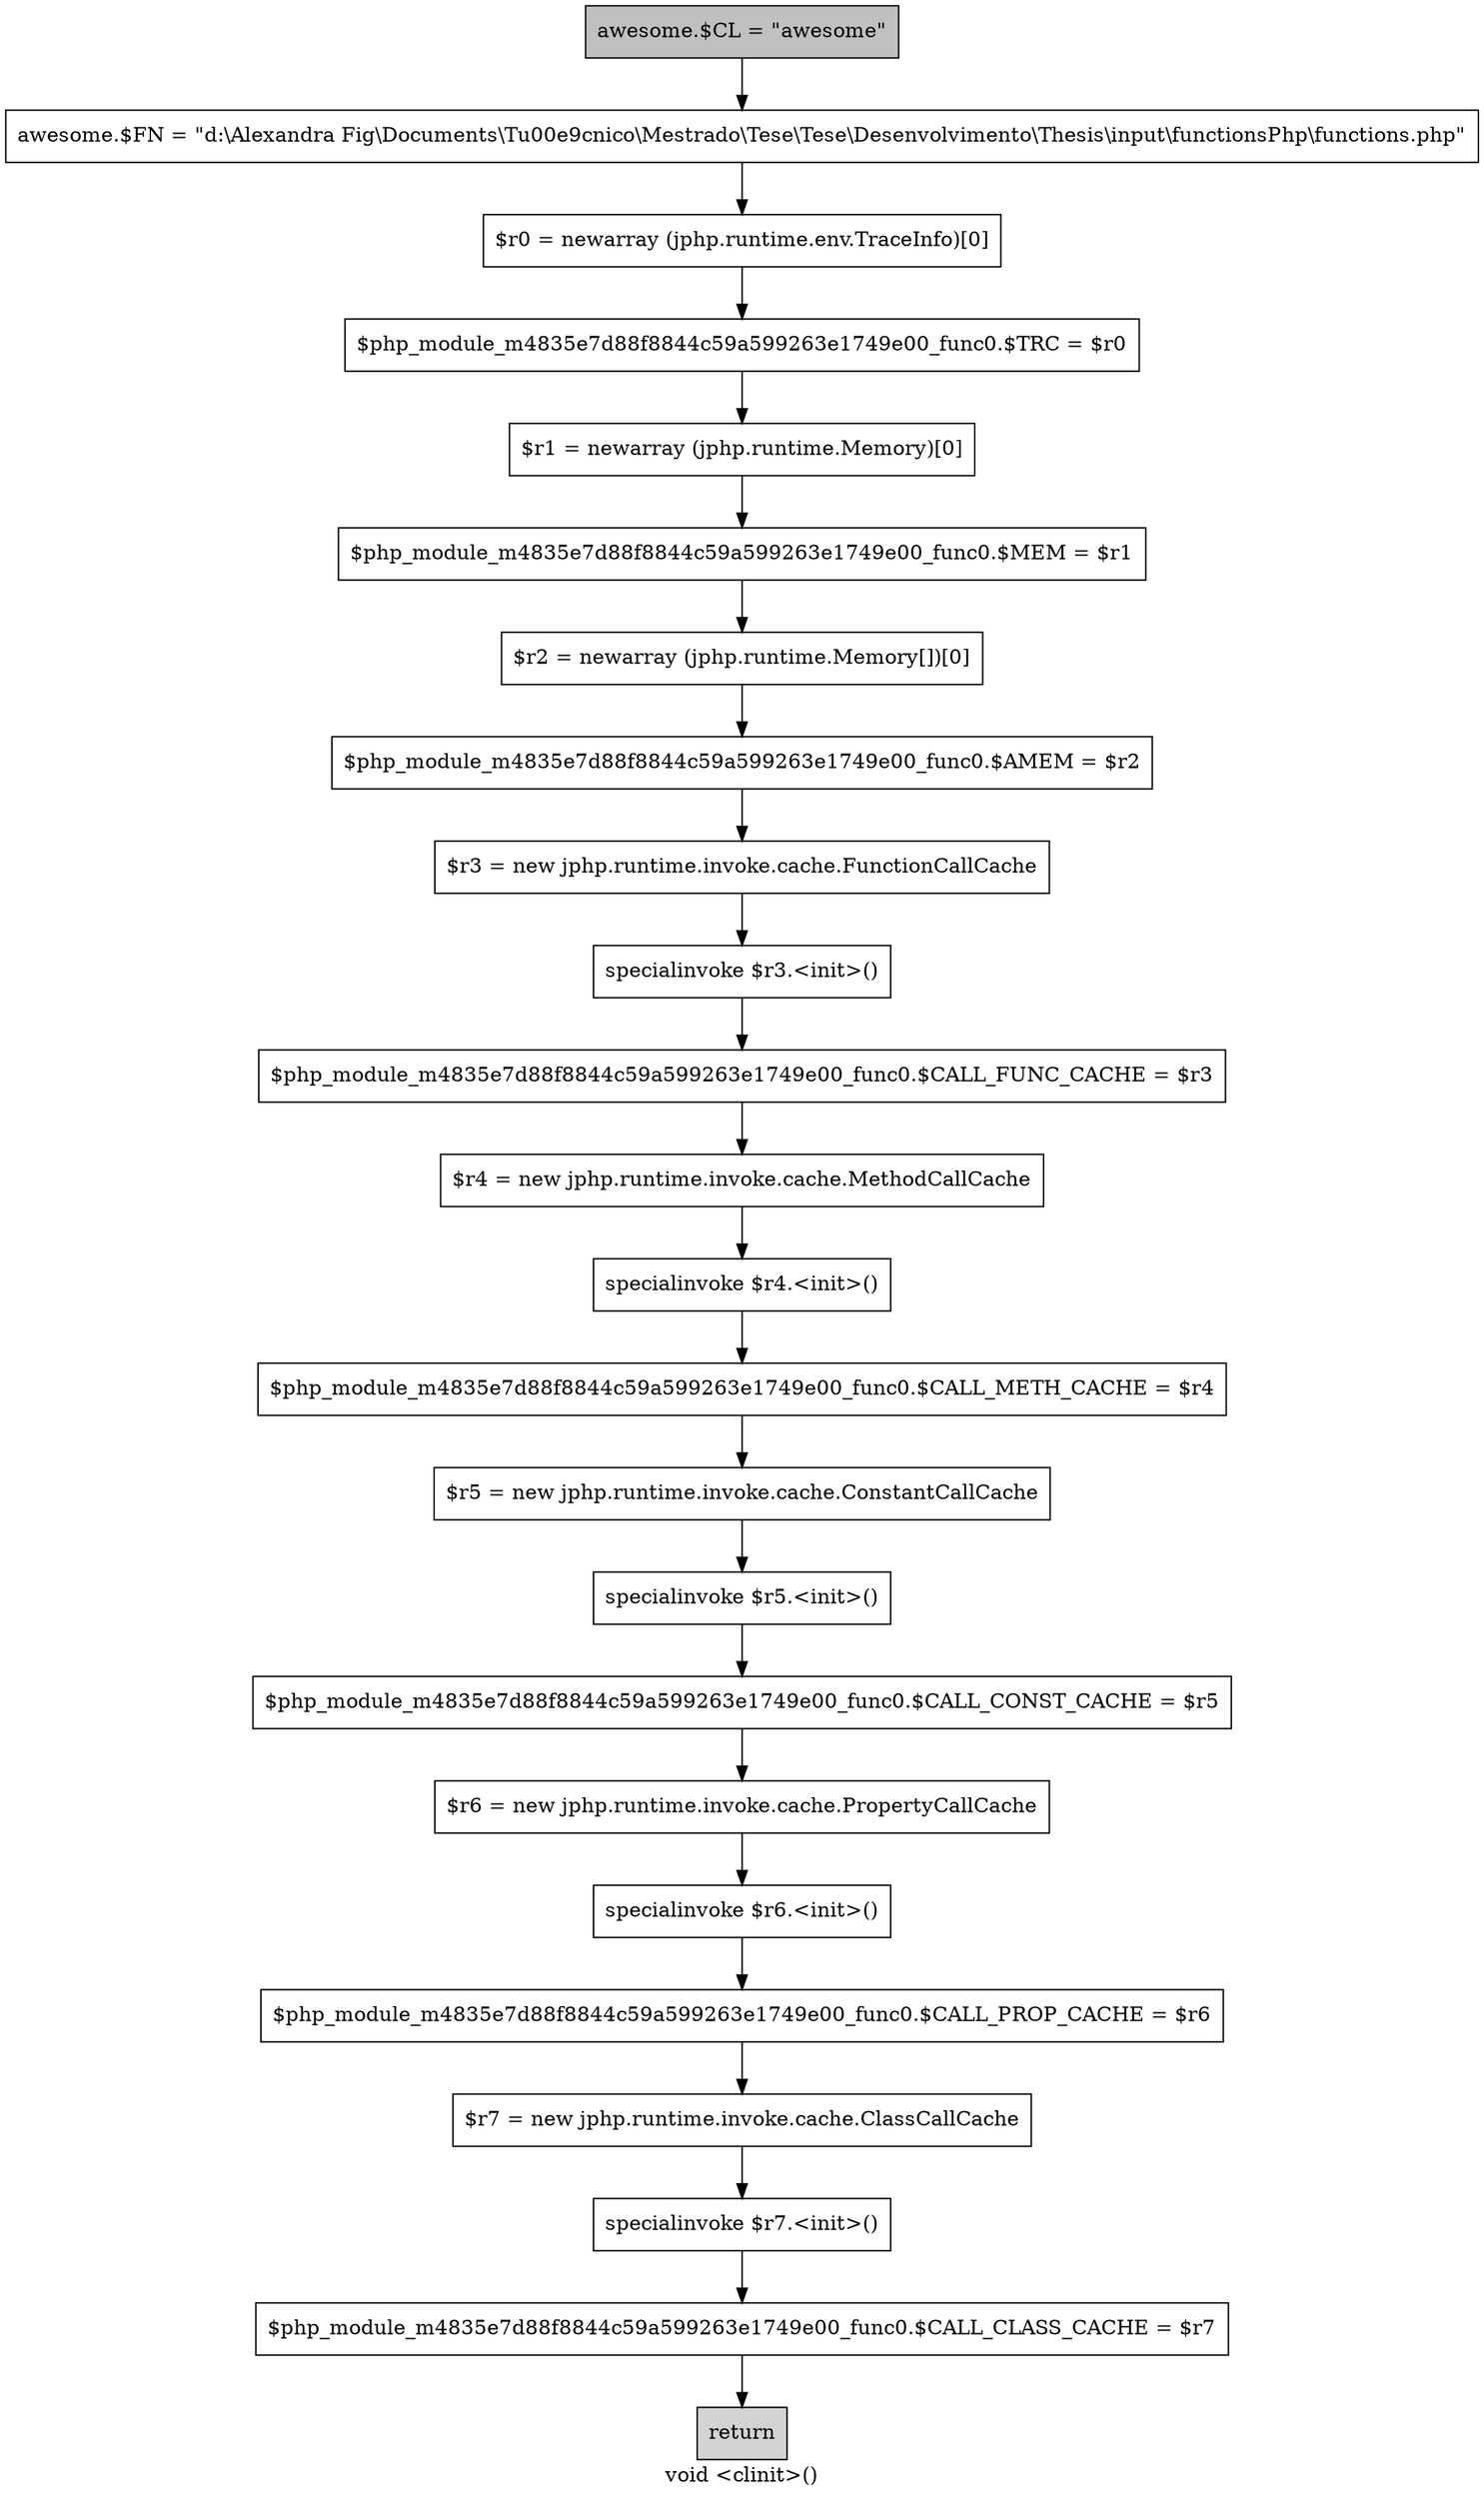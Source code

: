 digraph "void <clinit>()" {
    label="void <clinit>()";
    node [shape=box];
    "0" [style=filled,fillcolor=gray,label="awesome.$CL = \"awesome\"",];
    "1" [label="awesome.$FN = \"d:\\Alexandra Fig\\Documents\\T\u00e9cnico\\Mestrado\\Tese\\Tese\\Desenvolvimento\\Thesis\\input\\functionsPhp\\functions.php\"",];
    "0"->"1";
    "2" [label="$r0 = newarray (jphp.runtime.env.TraceInfo)[0]",];
    "1"->"2";
    "3" [label="$php_module_m4835e7d88f8844c59a599263e1749e00_func0.$TRC = $r0",];
    "2"->"3";
    "4" [label="$r1 = newarray (jphp.runtime.Memory)[0]",];
    "3"->"4";
    "5" [label="$php_module_m4835e7d88f8844c59a599263e1749e00_func0.$MEM = $r1",];
    "4"->"5";
    "6" [label="$r2 = newarray (jphp.runtime.Memory[])[0]",];
    "5"->"6";
    "7" [label="$php_module_m4835e7d88f8844c59a599263e1749e00_func0.$AMEM = $r2",];
    "6"->"7";
    "8" [label="$r3 = new jphp.runtime.invoke.cache.FunctionCallCache",];
    "7"->"8";
    "9" [label="specialinvoke $r3.<init>()",];
    "8"->"9";
    "10" [label="$php_module_m4835e7d88f8844c59a599263e1749e00_func0.$CALL_FUNC_CACHE = $r3",];
    "9"->"10";
    "11" [label="$r4 = new jphp.runtime.invoke.cache.MethodCallCache",];
    "10"->"11";
    "12" [label="specialinvoke $r4.<init>()",];
    "11"->"12";
    "13" [label="$php_module_m4835e7d88f8844c59a599263e1749e00_func0.$CALL_METH_CACHE = $r4",];
    "12"->"13";
    "14" [label="$r5 = new jphp.runtime.invoke.cache.ConstantCallCache",];
    "13"->"14";
    "15" [label="specialinvoke $r5.<init>()",];
    "14"->"15";
    "16" [label="$php_module_m4835e7d88f8844c59a599263e1749e00_func0.$CALL_CONST_CACHE = $r5",];
    "15"->"16";
    "17" [label="$r6 = new jphp.runtime.invoke.cache.PropertyCallCache",];
    "16"->"17";
    "18" [label="specialinvoke $r6.<init>()",];
    "17"->"18";
    "19" [label="$php_module_m4835e7d88f8844c59a599263e1749e00_func0.$CALL_PROP_CACHE = $r6",];
    "18"->"19";
    "20" [label="$r7 = new jphp.runtime.invoke.cache.ClassCallCache",];
    "19"->"20";
    "21" [label="specialinvoke $r7.<init>()",];
    "20"->"21";
    "22" [label="$php_module_m4835e7d88f8844c59a599263e1749e00_func0.$CALL_CLASS_CACHE = $r7",];
    "21"->"22";
    "23" [style=filled,fillcolor=lightgray,label="return",];
    "22"->"23";
}
